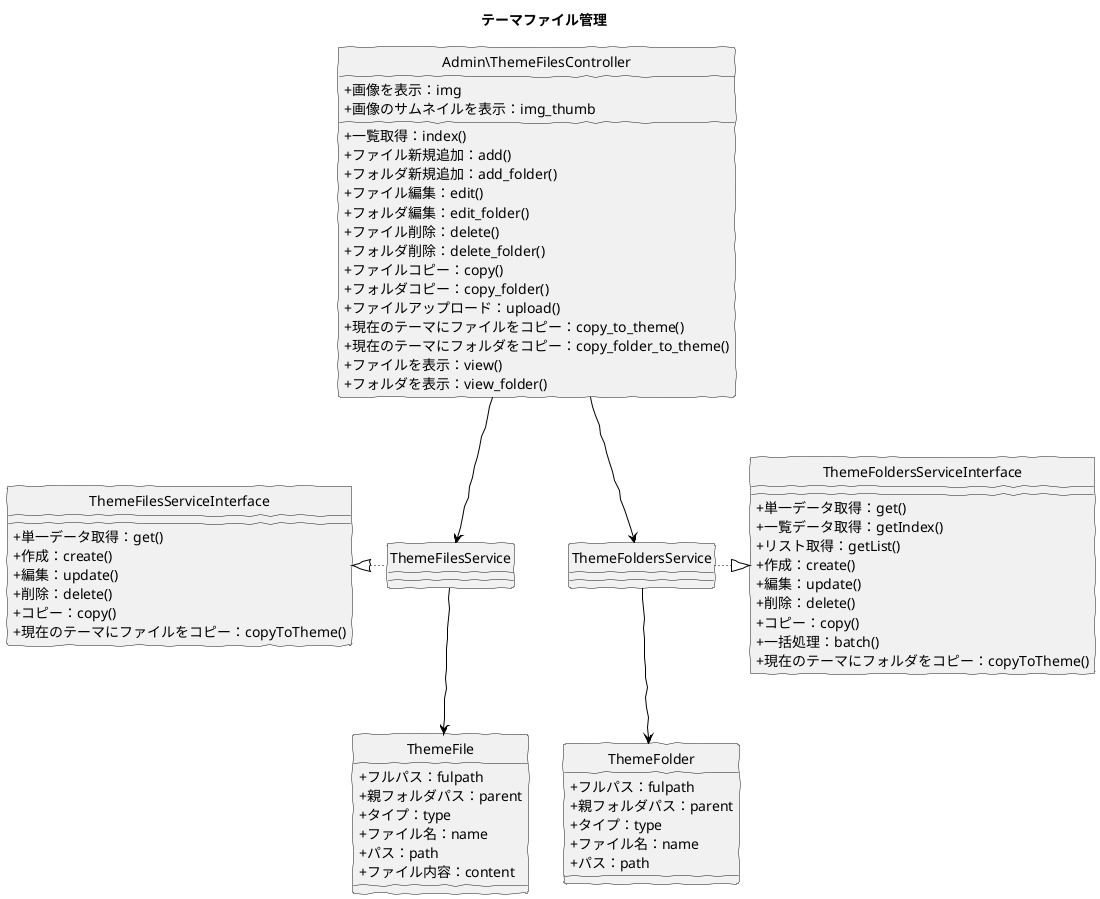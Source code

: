 @startuml
skinparam handwritten true
skinparam backgroundColor white
hide circle
skinparam classAttributeIconSize 0

title テーマファイル管理

class Admin\ThemeFilesController {
  + 一覧取得：index()
  + ファイル新規追加：add()
  + フォルダ新規追加：add_folder()
  + ファイル編集：edit()
  + フォルダ編集：edit_folder()
  + ファイル削除：delete()
  + フォルダ削除：delete_folder()
  + ファイルコピー：copy()
  + フォルダコピー：copy_folder()
  + ファイルアップロード：upload()
  + 現在のテーマにファイルをコピー：copy_to_theme()
  + 現在のテーマにフォルダをコピー：copy_folder_to_theme()
  + ファイルを表示：view()
  + フォルダを表示：view_folder()
  + 画像を表示：img
  + 画像のサムネイルを表示：img_thumb
}

class ThemeFilesService {
}

class ThemeFoldersService {

}

class ThemeFoldersServiceInterface {
  + 単一データ取得：get()
  + 一覧データ取得：getIndex()
  + リスト取得：getList()
  + 作成：create()
  + 編集：update()
  + 削除：delete()
  + コピー：copy()
  + 一括処理：batch()
  + 現在のテーマにフォルダをコピー：copyToTheme()
}

class ThemeFilesServiceInterface {
  + 単一データ取得：get()
  + 作成：create()
  + 編集：update()
  + 削除：delete()
  + コピー：copy()
  + 現在のテーマにファイルをコピー：copyToTheme()
}

class ThemeFile {
	+ フルパス：fulpath
	+ 親フォルダパス：parent
	+ タイプ：type
	+ ファイル名：name
	+ パス：path
	+ ファイル内容：content
}

class ThemeFolder {
	+ フルパス：fulpath
	+ 親フォルダパス：parent
	+ タイプ：type
	+ ファイル名：name
	+ パス：path
}

Admin\ThemeFilesController -down[#Black]-> ThemeFilesService
ThemeFilesService -left[dotted,#Black]-|> ThemeFilesServiceInterface
Admin\ThemeFilesController -down[#Black]-> ThemeFoldersService
ThemeFoldersService -right[dotted,#Black]-|> ThemeFoldersServiceInterface
ThemeFilesService -down[#Black]-> ThemeFile
ThemeFoldersService -down[#Black]-> ThemeFolder

@enduml

